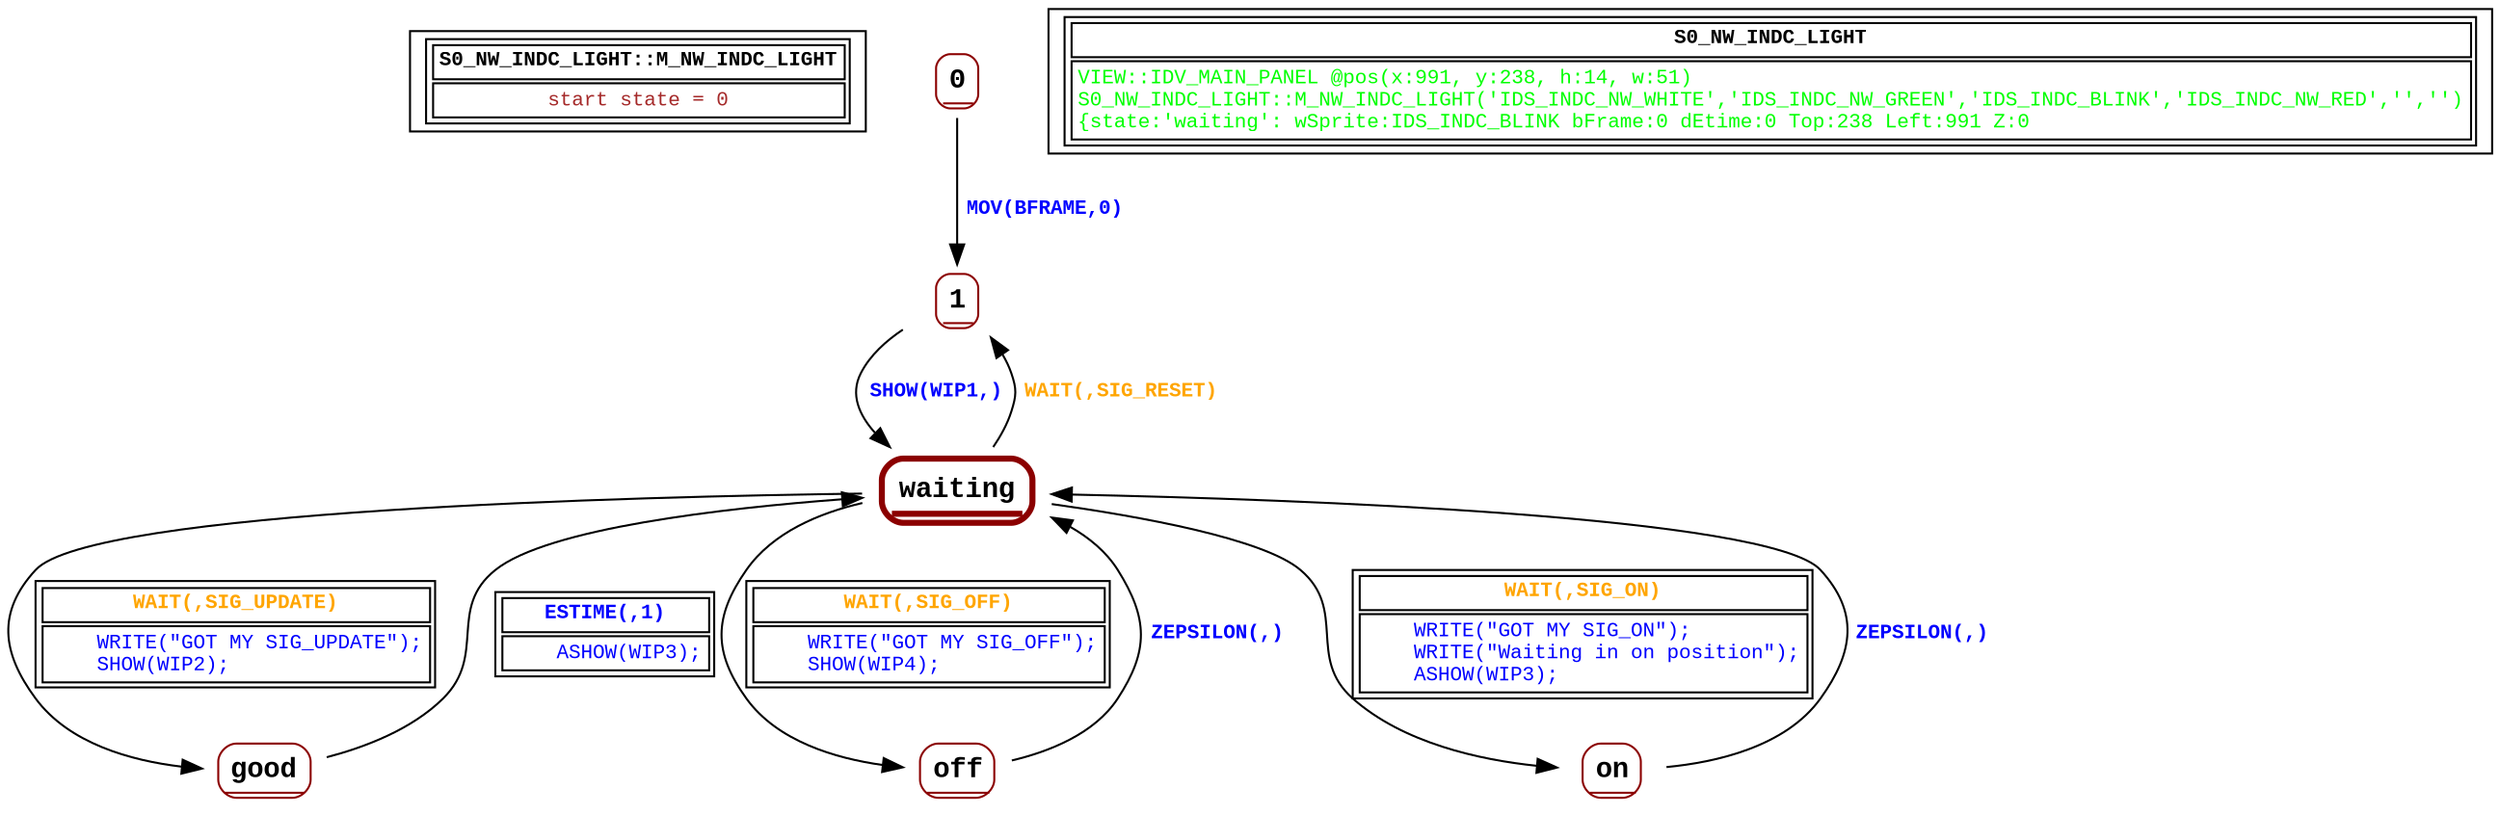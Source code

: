 digraph Automaton {
 fontname="Courier New"
	node [shape=oval, fontname="Courier New"];
	filename[shape = record, fontsize=10, label=< <table border="1"><tr><td><b>S0_NW_INDC_LIGHT::M_NW_INDC_LIGHT<br align="left"/></b></td></tr>
<tr><td><font point-size="10" color ="brown">start state = 0<br align="left"/></font></td></tr></table>>
];
	0[shape = none, fontsize=14, label=< <table border="1" color="darkred" style="rounded"><tr><td sides="b"><b>0<br align="left"/></b></td></tr>
</table>>];
"0" -> "1" [fontcolor=blue,fontsize=10,fontname="Courier New", label=< <table border="0"><tr><td><b>MOV(BFRAME,0)<br align="left"/></b></td></tr>
</table>>
];
	1[shape = none, fontsize=14, label=< <table border="1" color="darkred" style="rounded"><tr><td sides="b"><b>1<br align="left"/></b></td></tr>
</table>>];
"1" -> "waiting" [fontcolor=blue,fontsize=10,fontname="Courier New", label=< <table border="0"><tr><td><b>SHOW(WIP1,)<br align="left"/></b></td></tr>
</table>>
];
	good[shape = none, fontsize=14, label=< <table border="1" color="darkred" style="rounded"><tr><td sides="b"><b>good<br align="left"/></b></td></tr>
</table>>];
"good" -> "waiting" [fontcolor=blue,fontsize=10,fontname="Courier New", label=< <table border="1"><tr><td><b>ESTIME(,1)<br align="left"/></b></td></tr>
<tr><td><font point-size="10" color ="blue">    ASHOW(WIP3);<br align="left"/></font></td></tr></table>>
];
	off[shape = none, fontsize=14, label=< <table border="1" color="darkred" style="rounded"><tr><td sides="b"><b>off<br align="left"/></b></td></tr>
</table>>];
"off" -> "waiting" [fontcolor=blue,fontsize=10,fontname="Courier New", label=< <table border="0"><tr><td><b>ZEPSILON(,)<br align="left"/></b></td></tr>
</table>>
];
	on[shape = none, fontsize=14, label=< <table border="1" color="darkred" style="rounded"><tr><td sides="b"><b>on<br align="left"/></b></td></tr>
</table>>];
"on" -> "waiting" [fontcolor=blue,fontsize=10,fontname="Courier New", label=< <table border="0"><tr><td><b>ZEPSILON(,)<br align="left"/></b></td></tr>
</table>>
];
	waiting[shape = none, fontsize=14, label=< <table border="3" color="darkred" style="rounded"><tr><td sides="b"><b>waiting<br align="left"/></b></td></tr>
</table>>];
"waiting" -> "on" [fontcolor=orange,fontsize=10,fontname="Courier New", label=< <table border="1"><tr><td><b>WAIT(,SIG_ON)<br align="left"/></b></td></tr>
<tr><td><font point-size="10" color ="blue">    WRITE(&quot;GOT MY SIG_ON&quot;);<br align="left"/>    WRITE(&quot;Waiting in on position&quot;);<br align="left"/>    ASHOW(WIP3);<br align="left"/></font></td></tr></table>>
];
"waiting" -> "good" [fontcolor=orange,fontsize=10,fontname="Courier New", label=< <table border="1"><tr><td><b>WAIT(,SIG_UPDATE)<br align="left"/></b></td></tr>
<tr><td><font point-size="10" color ="blue">    WRITE(&quot;GOT MY SIG_UPDATE&quot;);<br align="left"/>    SHOW(WIP2);<br align="left"/></font></td></tr></table>>
];
"waiting" -> "off" [fontcolor=orange,fontsize=10,fontname="Courier New", label=< <table border="1"><tr><td><b>WAIT(,SIG_OFF)<br align="left"/></b></td></tr>
<tr><td><font point-size="10" color ="blue">    WRITE(&quot;GOT MY SIG_OFF&quot;);<br align="left"/>    SHOW(WIP4);<br align="left"/></font></td></tr></table>>
];
"waiting" -> "1" [fontcolor=orange,fontsize=10,fontname="Courier New", label=< <table border="0"><tr><td><b>WAIT(,SIG_RESET)<br align="left"/></b></td></tr>
</table>>
];
	status[shape = record, fontsize=10, label=< <table border="1"><tr><td><b>S0_NW_INDC_LIGHT<br align="left"/></b></td></tr>
<tr><td><font point-size="10" color ="green">VIEW::IDV_MAIN_PANEL @pos(x:991, y:238, h:14, w:51)<br align="left"/>S0_NW_INDC_LIGHT::M_NW_INDC_LIGHT(&apos;IDS_INDC_NW_WHITE&apos;,&apos;IDS_INDC_NW_GREEN&apos;,&apos;IDS_INDC_BLINK&apos;,&apos;IDS_INDC_NW_RED&apos;,&apos;&apos;,&apos;&apos;)<br align="left"/>			&#123;state:&apos;waiting&apos;: wSprite:IDS_INDC_BLINK bFrame:0 dEtime:0 Top:238 Left:991 Z:0<br align="left"/></font></td></tr></table>>
];
}
